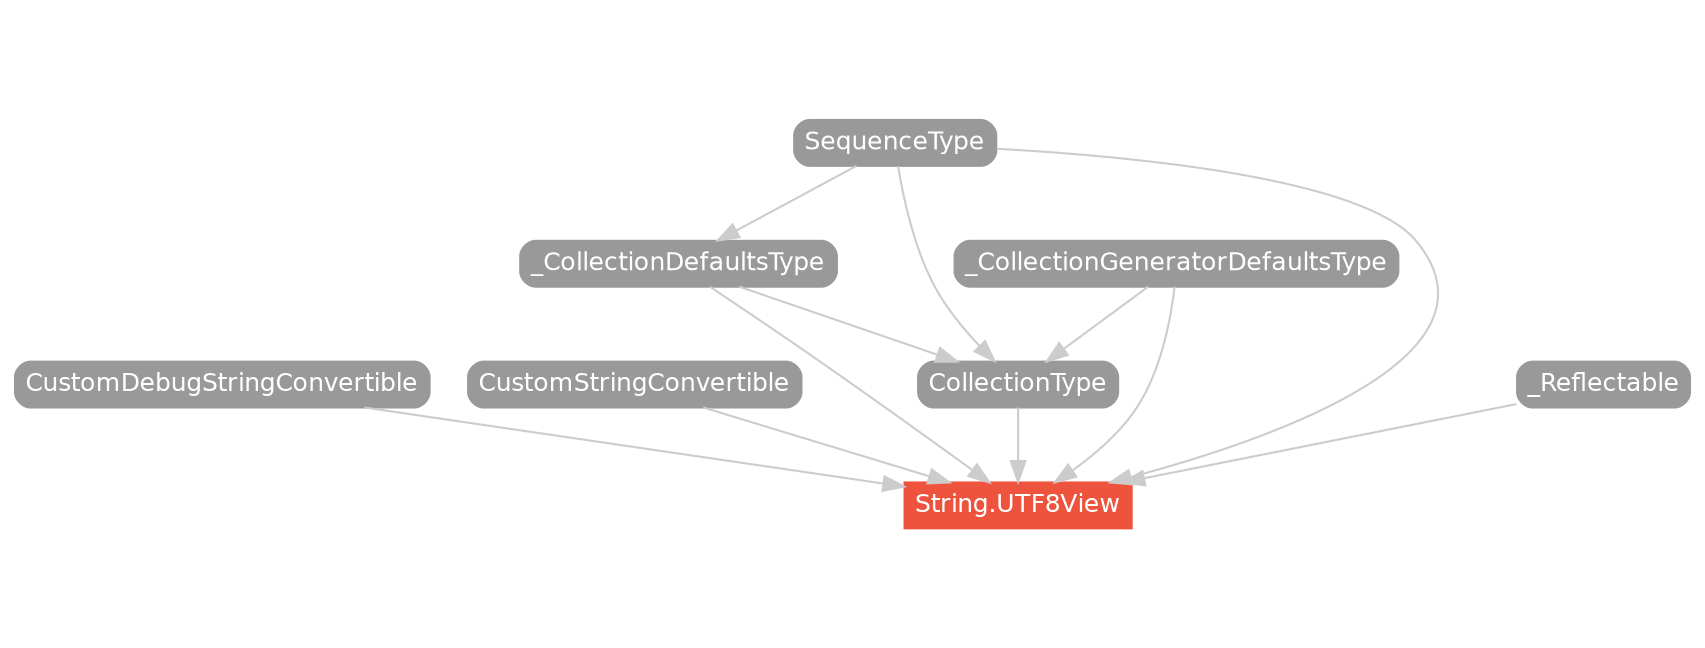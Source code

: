 strict digraph "String.UTF8View - Type Hierarchy - SwiftDoc.org" {
    pad="0.1,0.8"
    node [shape=box, style="filled,rounded", color="#999999", fillcolor="#999999", fontcolor=white, fontname=Helvetica, fontnames="Helvetica,sansserif", fontsize=12, margin="0.07,0.05", height="0.3"]
    edge [color="#cccccc"]
    "CollectionType" [URL="/protocol/CollectionType/"]
    "CustomDebugStringConvertible" [URL="/protocol/CustomDebugStringConvertible/"]
    "CustomStringConvertible" [URL="/protocol/CustomStringConvertible/"]
    "SequenceType" [URL="/protocol/SequenceType/"]
    "String.UTF8View" [URL="/type/String.UTF8View/", style="filled", fillcolor="#ee543d", color="#ee543d"]
    "_CollectionDefaultsType" [URL="/protocol/_CollectionDefaultsType/"]
    "_CollectionGeneratorDefaultsType" [URL="/protocol/_CollectionGeneratorDefaultsType/"]
    "_Reflectable" [URL="/protocol/_Reflectable/"]    "CollectionType" -> "String.UTF8View"
    "SequenceType" -> "String.UTF8View"
    "_CollectionGeneratorDefaultsType" -> "String.UTF8View"
    "_CollectionDefaultsType" -> "String.UTF8View"
    "_Reflectable" -> "String.UTF8View"
    "CustomStringConvertible" -> "String.UTF8View"
    "CustomDebugStringConvertible" -> "String.UTF8View"
    "SequenceType" -> "CollectionType"
    "_CollectionDefaultsType" -> "CollectionType"
    "_CollectionGeneratorDefaultsType" -> "CollectionType"
    "SequenceType" -> "_CollectionDefaultsType"
    "SequenceType" -> "_CollectionDefaultsType"
    subgraph Types {
        rank = max; "String.UTF8View";
    }
}